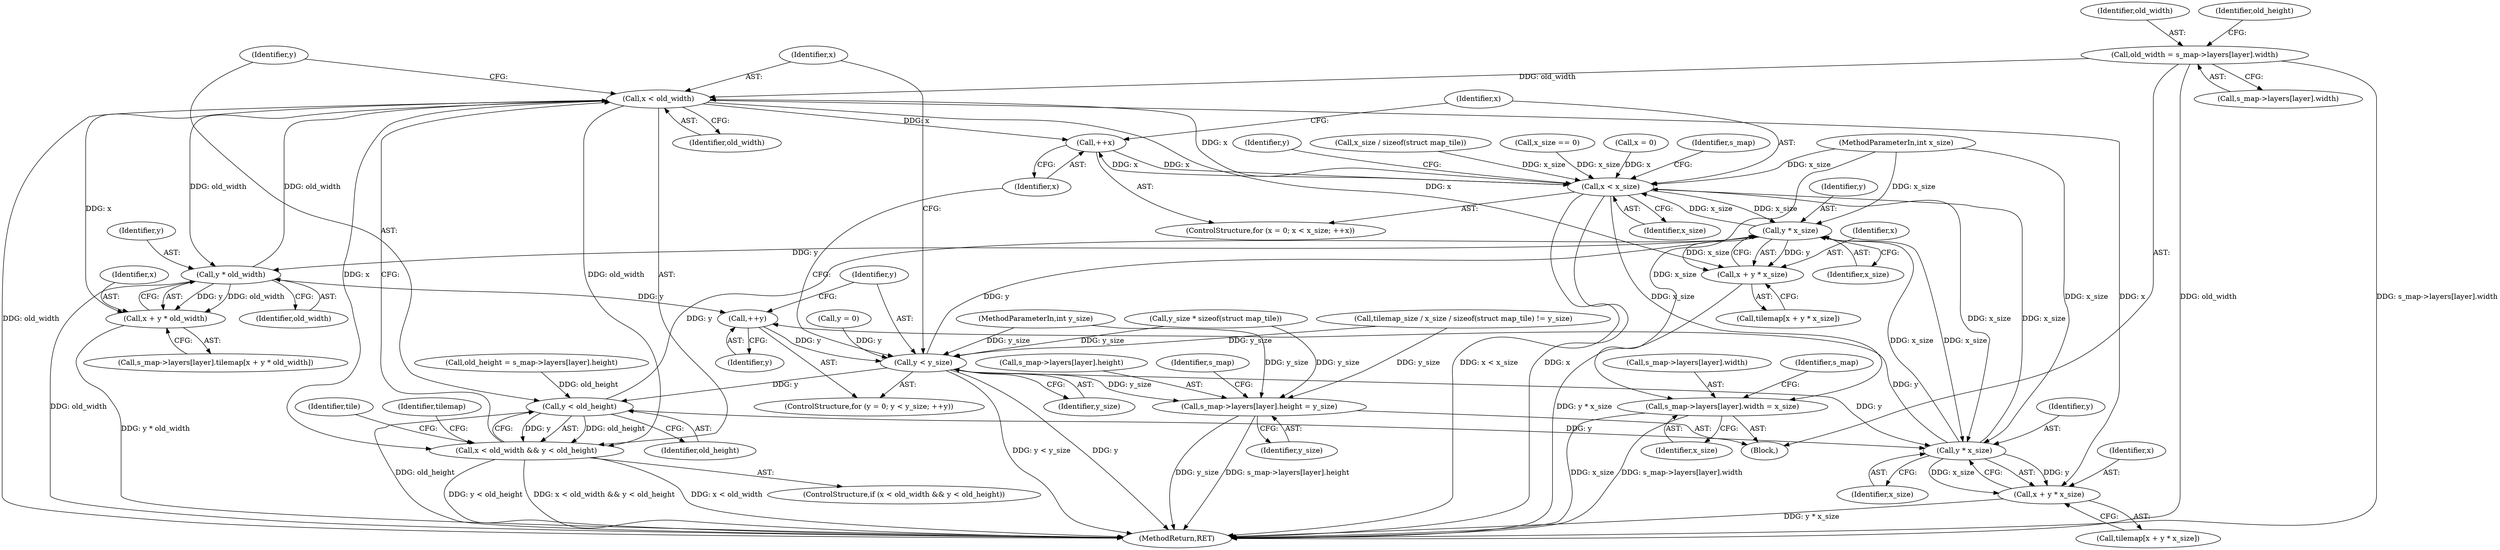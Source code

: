 digraph "0_minisphere_252c1ca184cb38e1acb917aa0e451c5f08519996@array" {
"1000117" [label="(Call,old_width = s_map->layers[layer].width)"];
"1000186" [label="(Call,x < old_width)"];
"1000171" [label="(Call,++x)"];
"1000168" [label="(Call,x < x_size)"];
"1000198" [label="(Call,y * x_size)"];
"1000196" [label="(Call,x + y * x_size)"];
"1000211" [label="(Call,y * old_width)"];
"1000181" [label="(Call,++y)"];
"1000178" [label="(Call,y < y_size)"];
"1000189" [label="(Call,y < old_height)"];
"1000185" [label="(Call,x < old_width && y < old_height)"];
"1000223" [label="(Call,y * x_size)"];
"1000221" [label="(Call,x + y * x_size)"];
"1000266" [label="(Call,s_map->layers[layer].height = y_size)"];
"1000209" [label="(Call,x + y * old_width)"];
"1000257" [label="(Call,s_map->layers[layer].width = x_size)"];
"1000197" [label="(Identifier,x)"];
"1000182" [label="(Identifier,y)"];
"1000139" [label="(Call,y_size * sizeof(struct map_tile))"];
"1000188" [label="(Identifier,old_width)"];
"1000175" [label="(Call,y = 0)"];
"1000198" [label="(Call,y * x_size)"];
"1000126" [label="(Call,old_height = s_map->layers[layer].height)"];
"1000196" [label="(Call,x + y * x_size)"];
"1000224" [label="(Identifier,y)"];
"1000221" [label="(Call,x + y * x_size)"];
"1000258" [label="(Call,s_map->layers[layer].width)"];
"1000267" [label="(Call,s_map->layers[layer].height)"];
"1000186" [label="(Call,x < old_width)"];
"1000257" [label="(Call,s_map->layers[layer].width = x_size)"];
"1000191" [label="(Identifier,old_height)"];
"1000223" [label="(Call,y * x_size)"];
"1000194" [label="(Call,tilemap[x + y * x_size])"];
"1000212" [label="(Identifier,y)"];
"1000270" [label="(Identifier,s_map)"];
"1000222" [label="(Identifier,x)"];
"1000180" [label="(Identifier,y_size)"];
"1000225" [label="(Identifier,x_size)"];
"1000104" [label="(Block,)"];
"1000117" [label="(Call,old_width = s_map->layers[layer].width)"];
"1000213" [label="(Identifier,old_width)"];
"1000171" [label="(Call,++x)"];
"1000277" [label="(Identifier,s_map)"];
"1000485" [label="(MethodReturn,RET)"];
"1000165" [label="(Call,x = 0)"];
"1000189" [label="(Call,y < old_height)"];
"1000210" [label="(Identifier,x)"];
"1000190" [label="(Identifier,y)"];
"1000184" [label="(ControlStructure,if (x < old_width && y < old_height))"];
"1000219" [label="(Call,tilemap[x + y * x_size])"];
"1000164" [label="(ControlStructure,for (x = 0; x < x_size; ++x))"];
"1000119" [label="(Call,s_map->layers[layer].width)"];
"1000118" [label="(Identifier,old_width)"];
"1000169" [label="(Identifier,x)"];
"1000200" [label="(Identifier,x_size)"];
"1000211" [label="(Call,y * old_width)"];
"1000178" [label="(Call,y < y_size)"];
"1000217" [label="(Identifier,tile)"];
"1000266" [label="(Call,s_map->layers[layer].height = y_size)"];
"1000187" [label="(Identifier,x)"];
"1000127" [label="(Identifier,old_height)"];
"1000265" [label="(Identifier,x_size)"];
"1000168" [label="(Call,x < x_size)"];
"1000103" [label="(MethodParameterIn,int y_size)"];
"1000102" [label="(MethodParameterIn,int x_size)"];
"1000149" [label="(Call,tilemap_size / x_size / sizeof(struct map_tile) != y_size)"];
"1000244" [label="(Identifier,s_map)"];
"1000195" [label="(Identifier,tilemap)"];
"1000201" [label="(Call,s_map->layers[layer].tilemap[x + y * old_width])"];
"1000179" [label="(Identifier,y)"];
"1000176" [label="(Identifier,y)"];
"1000274" [label="(Identifier,y_size)"];
"1000170" [label="(Identifier,x_size)"];
"1000152" [label="(Call,x_size / sizeof(struct map_tile))"];
"1000174" [label="(ControlStructure,for (y = 0; y < y_size; ++y))"];
"1000145" [label="(Call,x_size == 0)"];
"1000209" [label="(Call,x + y * old_width)"];
"1000172" [label="(Identifier,x)"];
"1000185" [label="(Call,x < old_width && y < old_height)"];
"1000199" [label="(Identifier,y)"];
"1000181" [label="(Call,++y)"];
"1000117" -> "1000104"  [label="AST: "];
"1000117" -> "1000119"  [label="CFG: "];
"1000118" -> "1000117"  [label="AST: "];
"1000119" -> "1000117"  [label="AST: "];
"1000127" -> "1000117"  [label="CFG: "];
"1000117" -> "1000485"  [label="DDG: old_width"];
"1000117" -> "1000485"  [label="DDG: s_map->layers[layer].width"];
"1000117" -> "1000186"  [label="DDG: old_width"];
"1000186" -> "1000185"  [label="AST: "];
"1000186" -> "1000188"  [label="CFG: "];
"1000187" -> "1000186"  [label="AST: "];
"1000188" -> "1000186"  [label="AST: "];
"1000190" -> "1000186"  [label="CFG: "];
"1000185" -> "1000186"  [label="CFG: "];
"1000186" -> "1000485"  [label="DDG: old_width"];
"1000186" -> "1000171"  [label="DDG: x"];
"1000186" -> "1000185"  [label="DDG: x"];
"1000186" -> "1000185"  [label="DDG: old_width"];
"1000168" -> "1000186"  [label="DDG: x"];
"1000211" -> "1000186"  [label="DDG: old_width"];
"1000186" -> "1000196"  [label="DDG: x"];
"1000186" -> "1000209"  [label="DDG: x"];
"1000186" -> "1000211"  [label="DDG: old_width"];
"1000186" -> "1000221"  [label="DDG: x"];
"1000171" -> "1000164"  [label="AST: "];
"1000171" -> "1000172"  [label="CFG: "];
"1000172" -> "1000171"  [label="AST: "];
"1000169" -> "1000171"  [label="CFG: "];
"1000171" -> "1000168"  [label="DDG: x"];
"1000168" -> "1000171"  [label="DDG: x"];
"1000168" -> "1000164"  [label="AST: "];
"1000168" -> "1000170"  [label="CFG: "];
"1000169" -> "1000168"  [label="AST: "];
"1000170" -> "1000168"  [label="AST: "];
"1000176" -> "1000168"  [label="CFG: "];
"1000244" -> "1000168"  [label="CFG: "];
"1000168" -> "1000485"  [label="DDG: x < x_size"];
"1000168" -> "1000485"  [label="DDG: x"];
"1000165" -> "1000168"  [label="DDG: x"];
"1000223" -> "1000168"  [label="DDG: x_size"];
"1000198" -> "1000168"  [label="DDG: x_size"];
"1000152" -> "1000168"  [label="DDG: x_size"];
"1000145" -> "1000168"  [label="DDG: x_size"];
"1000102" -> "1000168"  [label="DDG: x_size"];
"1000168" -> "1000198"  [label="DDG: x_size"];
"1000168" -> "1000223"  [label="DDG: x_size"];
"1000168" -> "1000257"  [label="DDG: x_size"];
"1000198" -> "1000196"  [label="AST: "];
"1000198" -> "1000200"  [label="CFG: "];
"1000199" -> "1000198"  [label="AST: "];
"1000200" -> "1000198"  [label="AST: "];
"1000196" -> "1000198"  [label="CFG: "];
"1000198" -> "1000196"  [label="DDG: y"];
"1000198" -> "1000196"  [label="DDG: x_size"];
"1000189" -> "1000198"  [label="DDG: y"];
"1000178" -> "1000198"  [label="DDG: y"];
"1000223" -> "1000198"  [label="DDG: x_size"];
"1000102" -> "1000198"  [label="DDG: x_size"];
"1000198" -> "1000211"  [label="DDG: y"];
"1000198" -> "1000223"  [label="DDG: x_size"];
"1000196" -> "1000194"  [label="AST: "];
"1000197" -> "1000196"  [label="AST: "];
"1000194" -> "1000196"  [label="CFG: "];
"1000196" -> "1000485"  [label="DDG: y * x_size"];
"1000211" -> "1000209"  [label="AST: "];
"1000211" -> "1000213"  [label="CFG: "];
"1000212" -> "1000211"  [label="AST: "];
"1000213" -> "1000211"  [label="AST: "];
"1000209" -> "1000211"  [label="CFG: "];
"1000211" -> "1000485"  [label="DDG: old_width"];
"1000211" -> "1000181"  [label="DDG: y"];
"1000211" -> "1000209"  [label="DDG: y"];
"1000211" -> "1000209"  [label="DDG: old_width"];
"1000181" -> "1000174"  [label="AST: "];
"1000181" -> "1000182"  [label="CFG: "];
"1000182" -> "1000181"  [label="AST: "];
"1000179" -> "1000181"  [label="CFG: "];
"1000181" -> "1000178"  [label="DDG: y"];
"1000223" -> "1000181"  [label="DDG: y"];
"1000178" -> "1000174"  [label="AST: "];
"1000178" -> "1000180"  [label="CFG: "];
"1000179" -> "1000178"  [label="AST: "];
"1000180" -> "1000178"  [label="AST: "];
"1000187" -> "1000178"  [label="CFG: "];
"1000172" -> "1000178"  [label="CFG: "];
"1000178" -> "1000485"  [label="DDG: y < y_size"];
"1000178" -> "1000485"  [label="DDG: y"];
"1000175" -> "1000178"  [label="DDG: y"];
"1000139" -> "1000178"  [label="DDG: y_size"];
"1000149" -> "1000178"  [label="DDG: y_size"];
"1000103" -> "1000178"  [label="DDG: y_size"];
"1000178" -> "1000189"  [label="DDG: y"];
"1000178" -> "1000223"  [label="DDG: y"];
"1000178" -> "1000266"  [label="DDG: y_size"];
"1000189" -> "1000185"  [label="AST: "];
"1000189" -> "1000191"  [label="CFG: "];
"1000190" -> "1000189"  [label="AST: "];
"1000191" -> "1000189"  [label="AST: "];
"1000185" -> "1000189"  [label="CFG: "];
"1000189" -> "1000485"  [label="DDG: old_height"];
"1000189" -> "1000185"  [label="DDG: y"];
"1000189" -> "1000185"  [label="DDG: old_height"];
"1000126" -> "1000189"  [label="DDG: old_height"];
"1000189" -> "1000223"  [label="DDG: y"];
"1000185" -> "1000184"  [label="AST: "];
"1000195" -> "1000185"  [label="CFG: "];
"1000217" -> "1000185"  [label="CFG: "];
"1000185" -> "1000485"  [label="DDG: x < old_width && y < old_height"];
"1000185" -> "1000485"  [label="DDG: x < old_width"];
"1000185" -> "1000485"  [label="DDG: y < old_height"];
"1000223" -> "1000221"  [label="AST: "];
"1000223" -> "1000225"  [label="CFG: "];
"1000224" -> "1000223"  [label="AST: "];
"1000225" -> "1000223"  [label="AST: "];
"1000221" -> "1000223"  [label="CFG: "];
"1000223" -> "1000221"  [label="DDG: y"];
"1000223" -> "1000221"  [label="DDG: x_size"];
"1000102" -> "1000223"  [label="DDG: x_size"];
"1000221" -> "1000219"  [label="AST: "];
"1000222" -> "1000221"  [label="AST: "];
"1000219" -> "1000221"  [label="CFG: "];
"1000221" -> "1000485"  [label="DDG: y * x_size"];
"1000266" -> "1000104"  [label="AST: "];
"1000266" -> "1000274"  [label="CFG: "];
"1000267" -> "1000266"  [label="AST: "];
"1000274" -> "1000266"  [label="AST: "];
"1000277" -> "1000266"  [label="CFG: "];
"1000266" -> "1000485"  [label="DDG: s_map->layers[layer].height"];
"1000266" -> "1000485"  [label="DDG: y_size"];
"1000139" -> "1000266"  [label="DDG: y_size"];
"1000149" -> "1000266"  [label="DDG: y_size"];
"1000103" -> "1000266"  [label="DDG: y_size"];
"1000209" -> "1000201"  [label="AST: "];
"1000210" -> "1000209"  [label="AST: "];
"1000201" -> "1000209"  [label="CFG: "];
"1000209" -> "1000485"  [label="DDG: y * old_width"];
"1000257" -> "1000104"  [label="AST: "];
"1000257" -> "1000265"  [label="CFG: "];
"1000258" -> "1000257"  [label="AST: "];
"1000265" -> "1000257"  [label="AST: "];
"1000270" -> "1000257"  [label="CFG: "];
"1000257" -> "1000485"  [label="DDG: x_size"];
"1000257" -> "1000485"  [label="DDG: s_map->layers[layer].width"];
"1000102" -> "1000257"  [label="DDG: x_size"];
}

